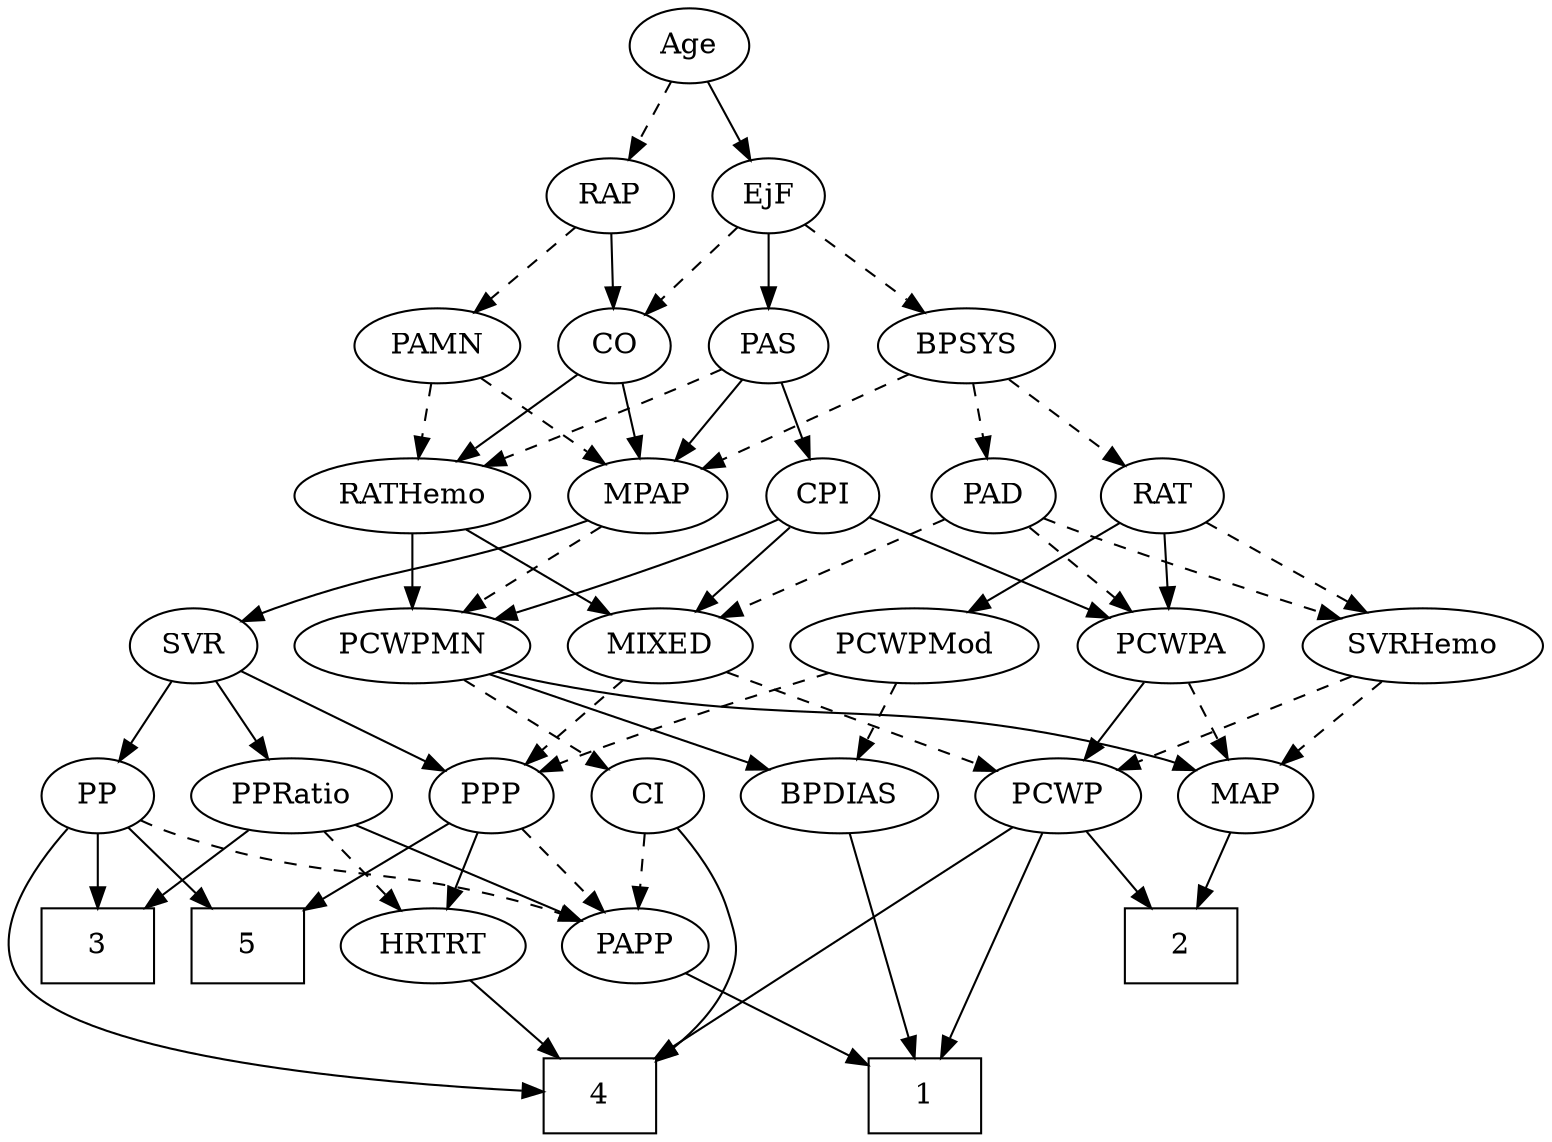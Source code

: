 strict digraph {
	graph [bb="0,0,678.59,540"];
	node [label="\N"];
	1	[height=0.5,
		pos="386.55,18",
		shape=box,
		width=0.75];
	2	[height=0.5,
		pos="462.55,90",
		shape=box,
		width=0.75];
	3	[height=0.5,
		pos="42.547,90",
		shape=box,
		width=0.75];
	4	[height=0.5,
		pos="257.55,18",
		shape=box,
		width=0.75];
	5	[height=0.5,
		pos="114.55,90",
		shape=box,
		width=0.75];
	Age	[height=0.5,
		pos="300.55,522",
		width=0.75];
	EjF	[height=0.5,
		pos="337.55,450",
		width=0.75];
	Age -> EjF	[pos="e,329.01,467.15 309.13,504.76 313.61,496.28 319.2,485.71 324.23,476.2",
		style=solid];
	RAP	[height=0.5,
		pos="264.55,450",
		width=0.77632];
	Age -> RAP	[pos="e,273.1,467.63 292.2,504.76 287.9,496.4 282.55,486.02 277.72,476.61",
		style=dashed];
	BPSYS	[height=0.5,
		pos="432.55,378",
		width=1.0471];
	EjF -> BPSYS	[pos="e,412.94,393.45 354.97,436.16 368.8,425.97 388.41,411.52 404.45,399.7",
		style=dashed];
	CO	[height=0.5,
		pos="265.55,378",
		width=0.75];
	EjF -> CO	[pos="e,280.34,393.38 322.98,434.83 312.8,424.94 299.02,411.55 287.52,400.36",
		style=dashed];
	PAS	[height=0.5,
		pos="337.55,378",
		width=0.75];
	EjF -> PAS	[pos="e,337.55,396.1 337.55,431.7 337.55,423.98 337.55,414.71 337.55,406.11",
		style=solid];
	RAP -> CO	[pos="e,265.3,396.1 264.79,431.7 264.9,423.98 265.04,414.71 265.16,406.11",
		style=solid];
	PAMN	[height=0.5,
		pos="184.55,378",
		width=1.011];
	RAP -> PAMN	[pos="e,201.82,394.11 248.36,434.83 237.17,425.04 222.06,411.83 209.36,400.71",
		style=dashed];
	MIXED	[height=0.5,
		pos="296.55,234",
		width=1.1193];
	PPP	[height=0.5,
		pos="216.55,162",
		width=0.75];
	MIXED -> PPP	[pos="e,232.35,176.83 278.79,217.46 267.39,207.49 252.45,194.41 240.06,183.58",
		style=dashed];
	PCWP	[height=0.5,
		pos="550.55,162",
		width=0.97491];
	MIXED -> PCWP	[pos="e,523.78,174.07 326.7,221.94 332.89,219.83 339.4,217.75 345.55,216 416.07,195.95 436.38,201.27 506.55,180 509.1,179.22 511.72,178.37 \
514.35,177.47",
		style=dashed];
	MPAP	[height=0.5,
		pos="174.55,306",
		width=0.97491];
	SVR	[height=0.5,
		pos="92.547,234",
		width=0.77632];
	MPAP -> SVR	[pos="e,108.8,248.87 157.16,290.15 145.32,280.05 129.5,266.55 116.48,255.43",
		style=solid];
	PCWPMN	[height=0.5,
		pos="188.55,234",
		width=1.3902];
	MPAP -> PCWPMN	[pos="e,185.09,252.28 177.94,288.05 179.48,280.35 181.34,271.03 183.07,262.36",
		style=dashed];
	BPSYS -> MPAP	[pos="e,201.33,318.04 401.4,367.7 392.43,365.11 382.63,362.36 373.55,360 305.1,342.2 286.14,344.8 218.55,324 215.99,323.21 213.38,322.35 \
210.75,321.45",
		style=dashed];
	PAD	[height=0.5,
		pos="444.55,306",
		width=0.79437];
	BPSYS -> PAD	[pos="e,441.61,324.1 435.51,359.7 436.84,351.98 438.42,342.71 439.9,334.11",
		style=dashed];
	RAT	[height=0.5,
		pos="518.55,306",
		width=0.75827];
	BPSYS -> RAT	[pos="e,502.08,320.4 450.78,362.15 463.36,351.92 480.22,338.19 493.98,327",
		style=dashed];
	PAD -> MIXED	[pos="e,323.12,247.57 422.39,294.52 398.55,283.25 360.3,265.15 332.21,251.87",
		style=dashed];
	PCWPA	[height=0.5,
		pos="518.55,234",
		width=1.1555];
	PAD -> PCWPA	[pos="e,501.95,250.7 459.88,290.5 469.85,281.06 483.07,268.56 494.44,257.81",
		style=dashed];
	SVRHemo	[height=0.5,
		pos="628.55,234",
		width=1.3902];
	PAD -> SVRHemo	[pos="e,593.47,246.93 466.94,294.66 472.04,292.4 477.45,290.06 482.55,288 516.23,274.37 554.91,260.4 583.99,250.23",
		style=dashed];
	CO -> MPAP	[pos="e,193.15,321.31 248.43,363.83 235.14,353.61 216.46,339.24 201.21,327.51",
		style=solid];
	RATHemo	[height=0.5,
		pos="276.55,306",
		width=1.3721];
	CO -> RATHemo	[pos="e,273.83,324.28 268.21,360.05 269.42,352.35 270.89,343.03 272.25,334.36",
		style=solid];
	PAS -> MPAP	[pos="e,201.46,317.81 316.3,366.77 311.47,364.5 306.35,362.13 301.55,360 271.15,346.49 236.26,332 210.75,321.59",
		style=solid];
	PAS -> RATHemo	[pos="e,290.74,323.29 324.61,362.15 316.7,353.07 306.39,341.24 297.35,330.87",
		style=dashed];
	CPI	[height=0.5,
		pos="370.55,306",
		width=0.75];
	PAS -> CPI	[pos="e,362.78,323.47 345.37,360.41 349.27,352.13 354.08,341.92 358.45,332.66",
		style=solid];
	PAMN -> MPAP	[pos="e,176.99,324.1 182.07,359.7 180.97,351.98 179.65,342.71 178.42,334.11",
		style=dashed];
	PAMN -> RATHemo	[pos="e,256.23,322.46 203.61,362.5 216.46,352.72 233.63,339.65 248.09,328.65",
		style=dashed];
	RATHemo -> MIXED	[pos="e,291.61,252.28 281.39,288.05 283.61,280.26 286.31,270.82 288.81,262.08",
		style=solid];
	RATHemo -> PCWPMN	[pos="e,208.33,250.73 257.02,289.46 245.02,279.93 229.47,267.56 216.23,257.02",
		style=solid];
	CPI -> MIXED	[pos="e,313.04,250.61 355.57,290.83 345.55,281.36 332.14,268.67 320.64,257.79",
		style=solid];
	CPI -> PCWPA	[pos="e,491.47,247.81 392.07,294.82 415.69,283.65 454.02,265.52 482.3,252.14",
		style=solid];
	CPI -> PCWPMN	[pos="e,224.01,246.84 349.37,294.6 344.54,292.34 339.4,290.02 334.55,288 301.11,274.07 262.57,260.17 233.49,250.1",
		style=solid];
	PCWPMod	[height=0.5,
		pos="406.55,234",
		width=1.4443];
	RAT -> PCWPMod	[pos="e,430.62,250.04 499.29,292.97 482.8,282.66 458.71,267.6 439.21,255.41",
		style=solid];
	RAT -> PCWPA	[pos="e,518.55,252.1 518.55,287.7 518.55,279.98 518.55,270.71 518.55,262.11",
		style=solid];
	RAT -> SVRHemo	[pos="e,605.02,249.97 537.71,292.81 553.86,282.53 577.32,267.6 596.35,255.49",
		style=dashed];
	PP	[height=0.5,
		pos="46.547,162",
		width=0.75];
	SVR -> PP	[pos="e,56.943,178.82 82.108,217.12 76.345,208.34 69.063,197.26 62.592,187.42",
		style=solid];
	SVR -> PPP	[pos="e,196.45,174.34 113.02,221.44 133.34,209.97 164.66,192.29 187.53,179.38",
		style=solid];
	PPRatio	[height=0.5,
		pos="131.55,162",
		width=1.1013];
	SVR -> PPRatio	[pos="e,122.28,179.63 101.59,216.76 106.25,208.4 112.04,198.02 117.28,188.61",
		style=solid];
	BPDIAS	[height=0.5,
		pos="375.55,162",
		width=1.1735];
	PCWPMod -> BPDIAS	[pos="e,382.98,179.79 399.04,216.05 395.46,207.97 391.1,198.12 387.11,189.11",
		style=dashed];
	PCWPMod -> PPP	[pos="e,237.7,173.46 369.09,221.38 337.65,211.33 291.7,195.93 252.55,180 250.72,179.26 248.86,178.47 246.98,177.66",
		style=dashed];
	MAP	[height=0.5,
		pos="466.55,162",
		width=0.84854];
	PCWPA -> MAP	[pos="e,478.18,178.67 506.49,216.76 499.9,207.89 491.61,196.74 484.29,186.89",
		style=dashed];
	PCWPA -> PCWP	[pos="e,542.87,179.79 526.29,216.05 529.99,207.97 534.49,198.12 538.61,189.11",
		style=solid];
	PCWPMN -> BPDIAS	[pos="e,344.88,174.48 221.98,220.49 253.72,208.6 301.49,190.72 335.31,178.06",
		style=solid];
	PCWPMN -> MAP	[pos="e,443.15,173.88 225.56,221.83 232.82,219.78 240.4,217.74 247.55,216 326.38,196.75 349.03,203.99 426.55,180 428.94,179.26 431.39,\
178.42 433.84,177.53",
		style=solid];
	CI	[height=0.5,
		pos="288.55,162",
		width=0.75];
	PCWPMN -> CI	[pos="e,270.42,175.69 210.74,217.46 225.89,206.86 246.03,192.76 262.02,181.57",
		style=dashed];
	SVRHemo -> MAP	[pos="e,490.44,173.32 597.69,219.67 569.65,207.55 528.39,189.72 499.66,177.31",
		style=dashed];
	SVRHemo -> PCWP	[pos="e,567.37,178.1 610.85,217.12 600.26,207.61 586.64,195.39 575.03,184.97",
		style=dashed];
	BPDIAS -> 1	[pos="e,385.22,36.189 376.87,143.87 378.75,119.67 382.19,75.211 384.42,46.393",
		style=solid];
	MAP -> 2	[pos="e,463.52,108.1 465.56,143.7 465.12,135.98 464.59,126.71 464.1,118.11",
		style=solid];
	PP -> 3	[pos="e,43.524,108.1 45.558,143.7 45.117,135.98 44.587,126.71 44.096,118.11",
		style=solid];
	PP -> 4	[pos="e,230.35,20.563 31.459,146.82 13.423,128.16 -12.125,95.026 6.5466,72 32.998,39.38 156.69,26.058 220,21.304",
		style=solid];
	PP -> 5	[pos="e,97.834,108.2 60.636,146.5 69.339,137.54 80.728,125.81 90.795,115.45",
		style=solid];
	PAPP	[height=0.5,
		pos="288.55,90",
		width=0.88464];
	PP -> PAPP	[pos="e,264.71,102 67.153,150.29 72.106,147.99 77.442,145.73 82.547,144 154.03,119.73 176.6,130.87 248.55,108 250.79,107.29 253.08,106.49 \
255.38,105.65",
		style=dashed];
	PPP -> 5	[pos="e,139.52,108.14 198.31,148.49 184.36,138.91 164.72,125.43 147.97,113.94",
		style=solid];
	PPP -> PAPP	[pos="e,273.25,105.87 231.12,146.83 241.07,137.16 254.45,124.15 265.79,113.12",
		style=dashed];
	HRTRT	[height=0.5,
		pos="199.55,90",
		width=1.1013];
	PPP -> HRTRT	[pos="e,203.74,108.28 212.43,144.05 210.54,136.26 208.25,126.82 206.12,118.08",
		style=solid];
	PPRatio -> 3	[pos="e,64.212,108.04 112.67,146.15 100.92,136.92 85.564,124.83 72.214,114.33",
		style=solid];
	PPRatio -> PAPP	[pos="e,264.34,101.79 158.89,148.81 185.65,136.88 226.45,118.68 255.12,105.9",
		style=solid];
	PPRatio -> HRTRT	[pos="e,184.18,106.82 146.98,145.12 155.84,135.99 167.14,124.36 176.99,114.22",
		style=dashed];
	PCWP -> 1	[pos="e,413.66,21.17 551.53,143.78 551.7,124.1 548.96,92.037 531.55,72 504.34,40.69 457.04,27.867 423.88,22.621",
		style=solid];
	PCWP -> 2	[pos="e,484.17,108.2 532.31,146.5 520.72,137.28 505.45,125.13 492.15,114.55",
		style=solid];
	PCWP -> 4	[pos="e,284.93,24.411 545.34,144.04 538.18,123.67 523.29,90.01 498.55,72 490.29,65.987 360.48,39.498 294.88,26.394",
		style=solid];
	CI -> 4	[pos="e,284.62,30.992 303.76,146.85 313.18,136.99 324.43,122.97 329.55,108 334.72,92.859 336.77,86.279 329.55,72 321.85,56.774 307.49,\
44.852 293.6,36.204",
		style=solid];
	CI -> PAPP	[pos="e,288.55,108.1 288.55,143.7 288.55,135.98 288.55,126.71 288.55,118.11",
		style=dashed];
	PAPP -> 1	[pos="e,362.49,36.18 307.44,75.503 320.68,66.05 338.69,53.181 354.19,42.111",
		style=solid];
	HRTRT -> 4	[pos="e,243.36,36.124 213,72.765 220.11,64.182 228.99,53.462 236.95,43.858",
		style=solid];
}
